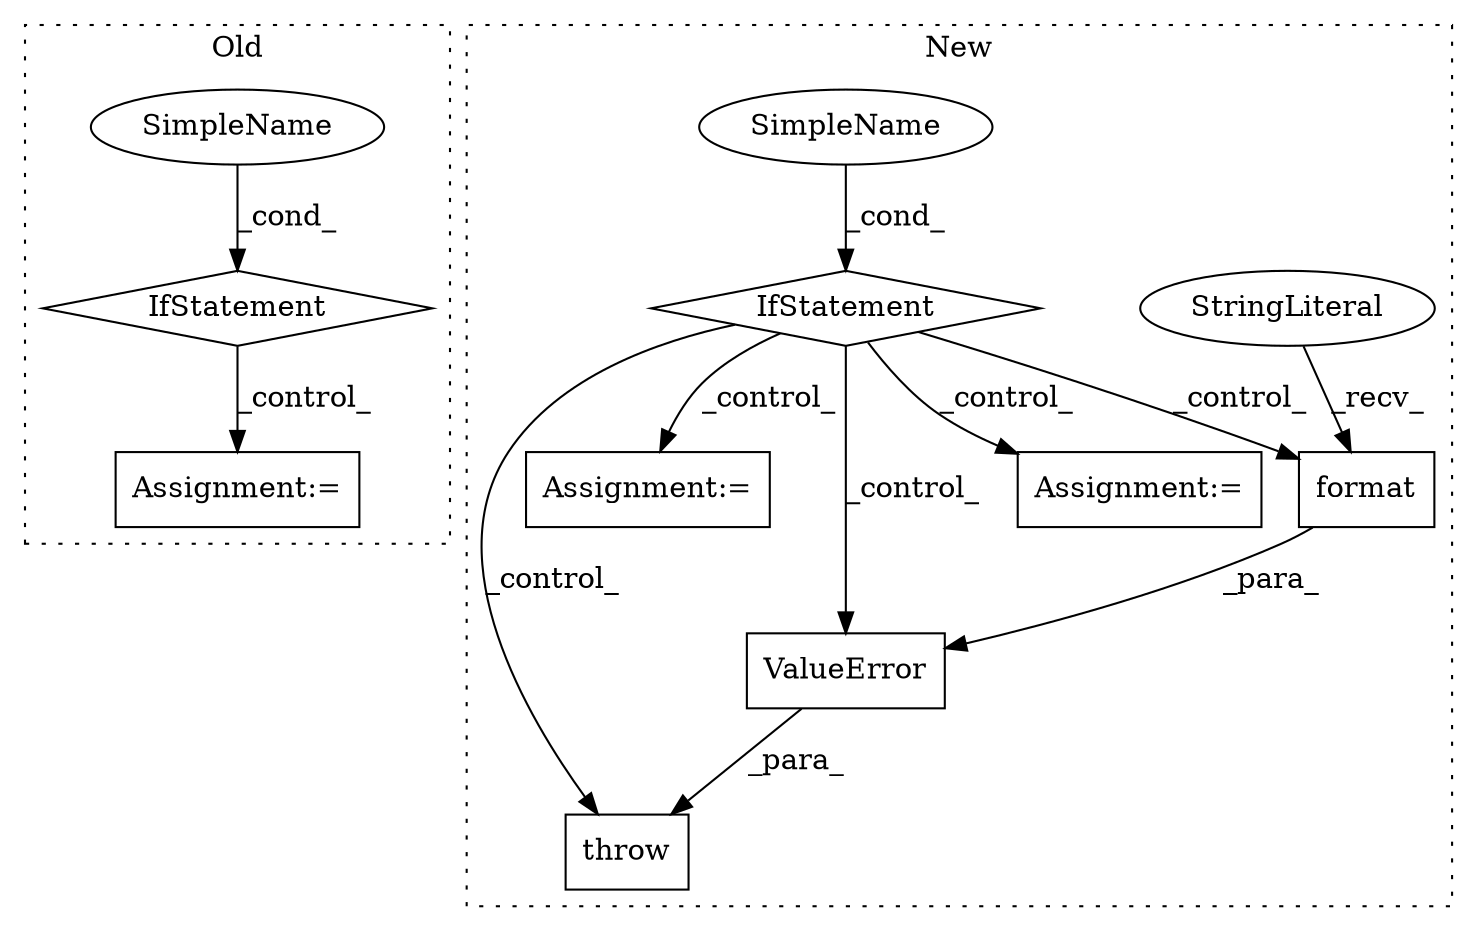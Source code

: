 digraph G {
subgraph cluster0 {
1 [label="IfStatement" a="25" s="436,462" l="4,2" shape="diamond"];
9 [label="Assignment:=" a="7" s="581" l="1" shape="box"];
10 [label="SimpleName" a="42" s="" l="" shape="ellipse"];
label = "Old";
style="dotted";
}
subgraph cluster1 {
2 [label="format" a="32" s="1011,1031" l="7,1" shape="box"];
3 [label="StringLiteral" a="45" s="984" l="26" shape="ellipse"];
4 [label="IfStatement" a="25" s="898,955" l="4,2" shape="diamond"];
5 [label="SimpleName" a="42" s="" l="" shape="ellipse"];
6 [label="throw" a="53" s="967" l="6" shape="box"];
7 [label="Assignment:=" a="7" s="1248,1331" l="57,2" shape="box"];
8 [label="ValueError" a="32" s="973,1032" l="11,1" shape="box"];
11 [label="Assignment:=" a="7" s="1867" l="1" shape="box"];
label = "New";
style="dotted";
}
1 -> 9 [label="_control_"];
2 -> 8 [label="_para_"];
3 -> 2 [label="_recv_"];
4 -> 2 [label="_control_"];
4 -> 6 [label="_control_"];
4 -> 11 [label="_control_"];
4 -> 8 [label="_control_"];
4 -> 7 [label="_control_"];
5 -> 4 [label="_cond_"];
8 -> 6 [label="_para_"];
10 -> 1 [label="_cond_"];
}